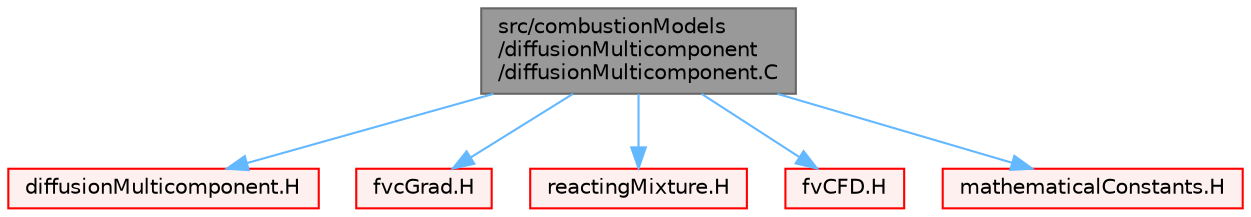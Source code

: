 digraph "src/combustionModels/diffusionMulticomponent/diffusionMulticomponent.C"
{
 // LATEX_PDF_SIZE
  bgcolor="transparent";
  edge [fontname=Helvetica,fontsize=10,labelfontname=Helvetica,labelfontsize=10];
  node [fontname=Helvetica,fontsize=10,shape=box,height=0.2,width=0.4];
  Node1 [id="Node000001",label="src/combustionModels\l/diffusionMulticomponent\l/diffusionMulticomponent.C",height=0.2,width=0.4,color="gray40", fillcolor="grey60", style="filled", fontcolor="black",tooltip=" "];
  Node1 -> Node2 [id="edge1_Node000001_Node000002",color="steelblue1",style="solid",tooltip=" "];
  Node2 [id="Node000002",label="diffusionMulticomponent.H",height=0.2,width=0.4,color="red", fillcolor="#FFF0F0", style="filled",URL="$diffusionMulticomponent_8H.html",tooltip=" "];
  Node1 -> Node416 [id="edge2_Node000001_Node000416",color="steelblue1",style="solid",tooltip=" "];
  Node416 [id="Node000416",label="fvcGrad.H",height=0.2,width=0.4,color="red", fillcolor="#FFF0F0", style="filled",URL="$fvcGrad_8H.html",tooltip="Calculate the gradient of the given field."];
  Node1 -> Node417 [id="edge3_Node000001_Node000417",color="steelblue1",style="solid",tooltip=" "];
  Node417 [id="Node000417",label="reactingMixture.H",height=0.2,width=0.4,color="red", fillcolor="#FFF0F0", style="filled",URL="$reactingMixture_8H.html",tooltip=" "];
  Node1 -> Node429 [id="edge4_Node000001_Node000429",color="steelblue1",style="solid",tooltip=" "];
  Node429 [id="Node000429",label="fvCFD.H",height=0.2,width=0.4,color="red", fillcolor="#FFF0F0", style="filled",URL="$fvCFD_8H.html",tooltip=" "];
  Node1 -> Node529 [id="edge5_Node000001_Node000529",color="steelblue1",style="solid",tooltip=" "];
  Node529 [id="Node000529",label="mathematicalConstants.H",height=0.2,width=0.4,color="red", fillcolor="#FFF0F0", style="filled",URL="$mathematicalConstants_8H.html",tooltip=" "];
}

